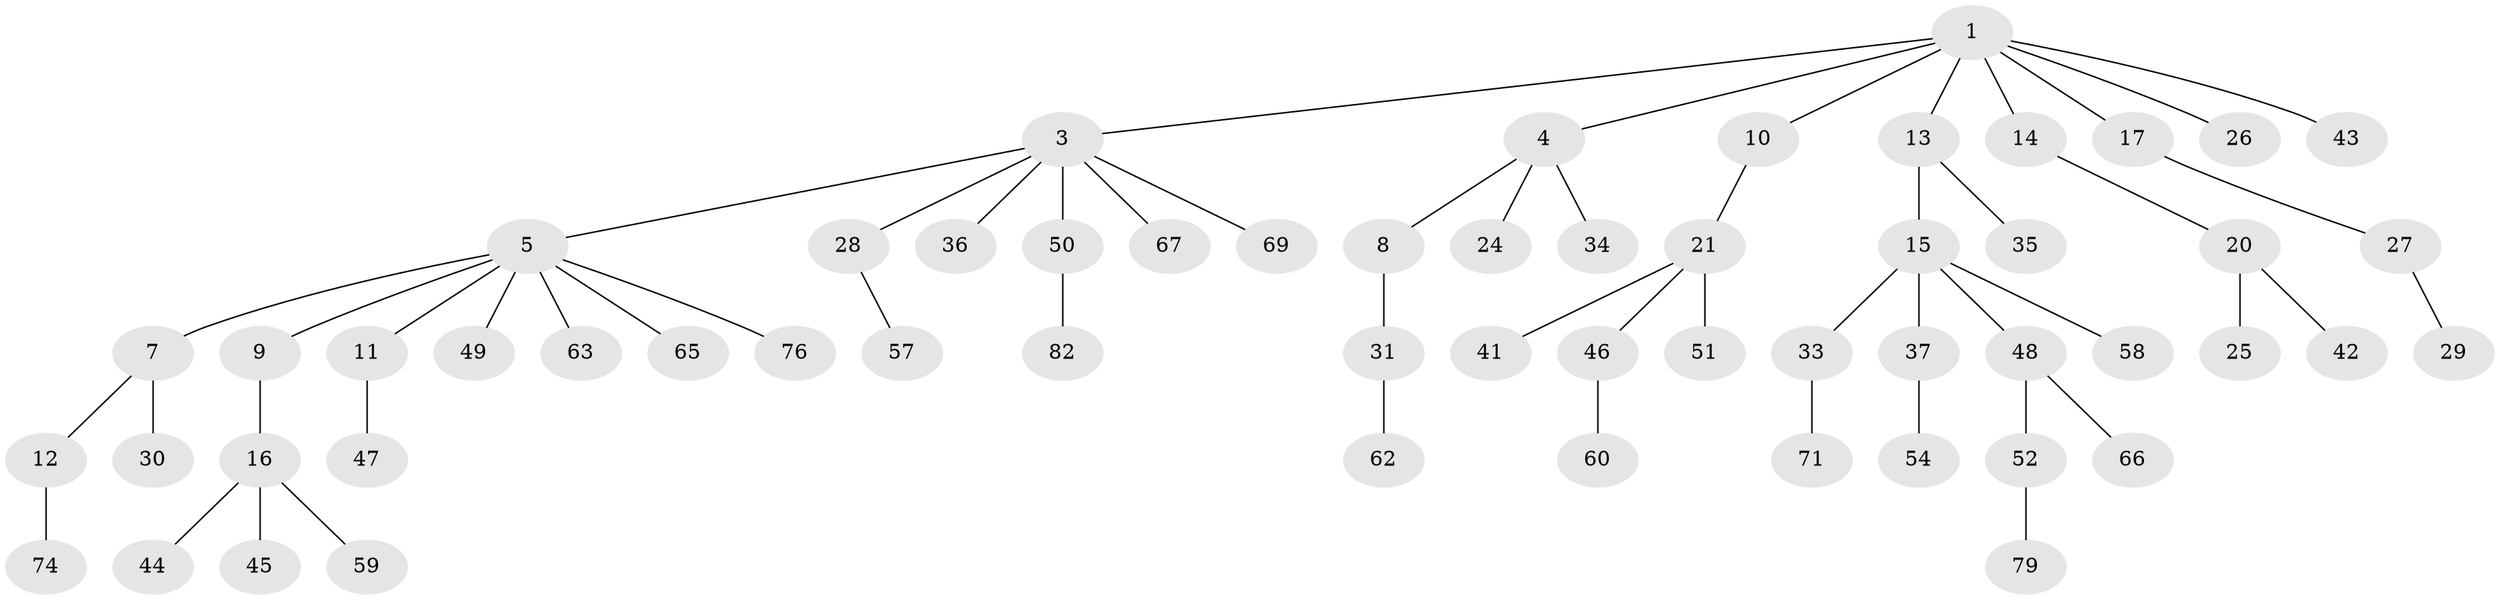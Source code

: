 // original degree distribution, {6: 0.04819277108433735, 4: 0.07228915662650602, 7: 0.012048192771084338, 3: 0.08433734939759036, 2: 0.27710843373493976, 1: 0.5060240963855421}
// Generated by graph-tools (version 1.1) at 2025/19/03/04/25 18:19:13]
// undirected, 58 vertices, 57 edges
graph export_dot {
graph [start="1"]
  node [color=gray90,style=filled];
  1 [super="+2"];
  3 [super="+38+18"];
  4;
  5 [super="+6"];
  7;
  8;
  9;
  10;
  11 [super="+77"];
  12;
  13 [super="+81"];
  14 [super="+39"];
  15 [super="+23+56+32"];
  16 [super="+22"];
  17 [super="+19"];
  20;
  21 [super="+70+75+80+40"];
  24;
  25;
  26;
  27;
  28;
  29;
  30 [super="+64"];
  31;
  33;
  34;
  35;
  36;
  37;
  41;
  42;
  43;
  44;
  45;
  46;
  47;
  48;
  49;
  50;
  51;
  52 [super="+53"];
  54;
  57 [super="+68"];
  58 [super="+61"];
  59;
  60 [super="+78"];
  62;
  63 [super="+72"];
  65;
  66 [super="+83"];
  67;
  69;
  71;
  74;
  76;
  79;
  82;
  1 -- 10;
  1 -- 13;
  1 -- 14;
  1 -- 17;
  1 -- 26;
  1 -- 3;
  1 -- 43;
  1 -- 4;
  3 -- 5;
  3 -- 28;
  3 -- 50;
  3 -- 69;
  3 -- 67;
  3 -- 36;
  4 -- 8;
  4 -- 24;
  4 -- 34;
  5 -- 9;
  5 -- 11;
  5 -- 63;
  5 -- 76;
  5 -- 65;
  5 -- 7;
  5 -- 49;
  7 -- 12;
  7 -- 30;
  8 -- 31;
  9 -- 16;
  10 -- 21;
  11 -- 47;
  12 -- 74;
  13 -- 15;
  13 -- 35;
  14 -- 20;
  15 -- 37;
  15 -- 48;
  15 -- 33;
  15 -- 58;
  16 -- 59;
  16 -- 44;
  16 -- 45;
  17 -- 27;
  20 -- 25;
  20 -- 42;
  21 -- 41;
  21 -- 51;
  21 -- 46;
  27 -- 29;
  28 -- 57;
  31 -- 62;
  33 -- 71;
  37 -- 54;
  46 -- 60;
  48 -- 52;
  48 -- 66;
  50 -- 82;
  52 -- 79;
}
